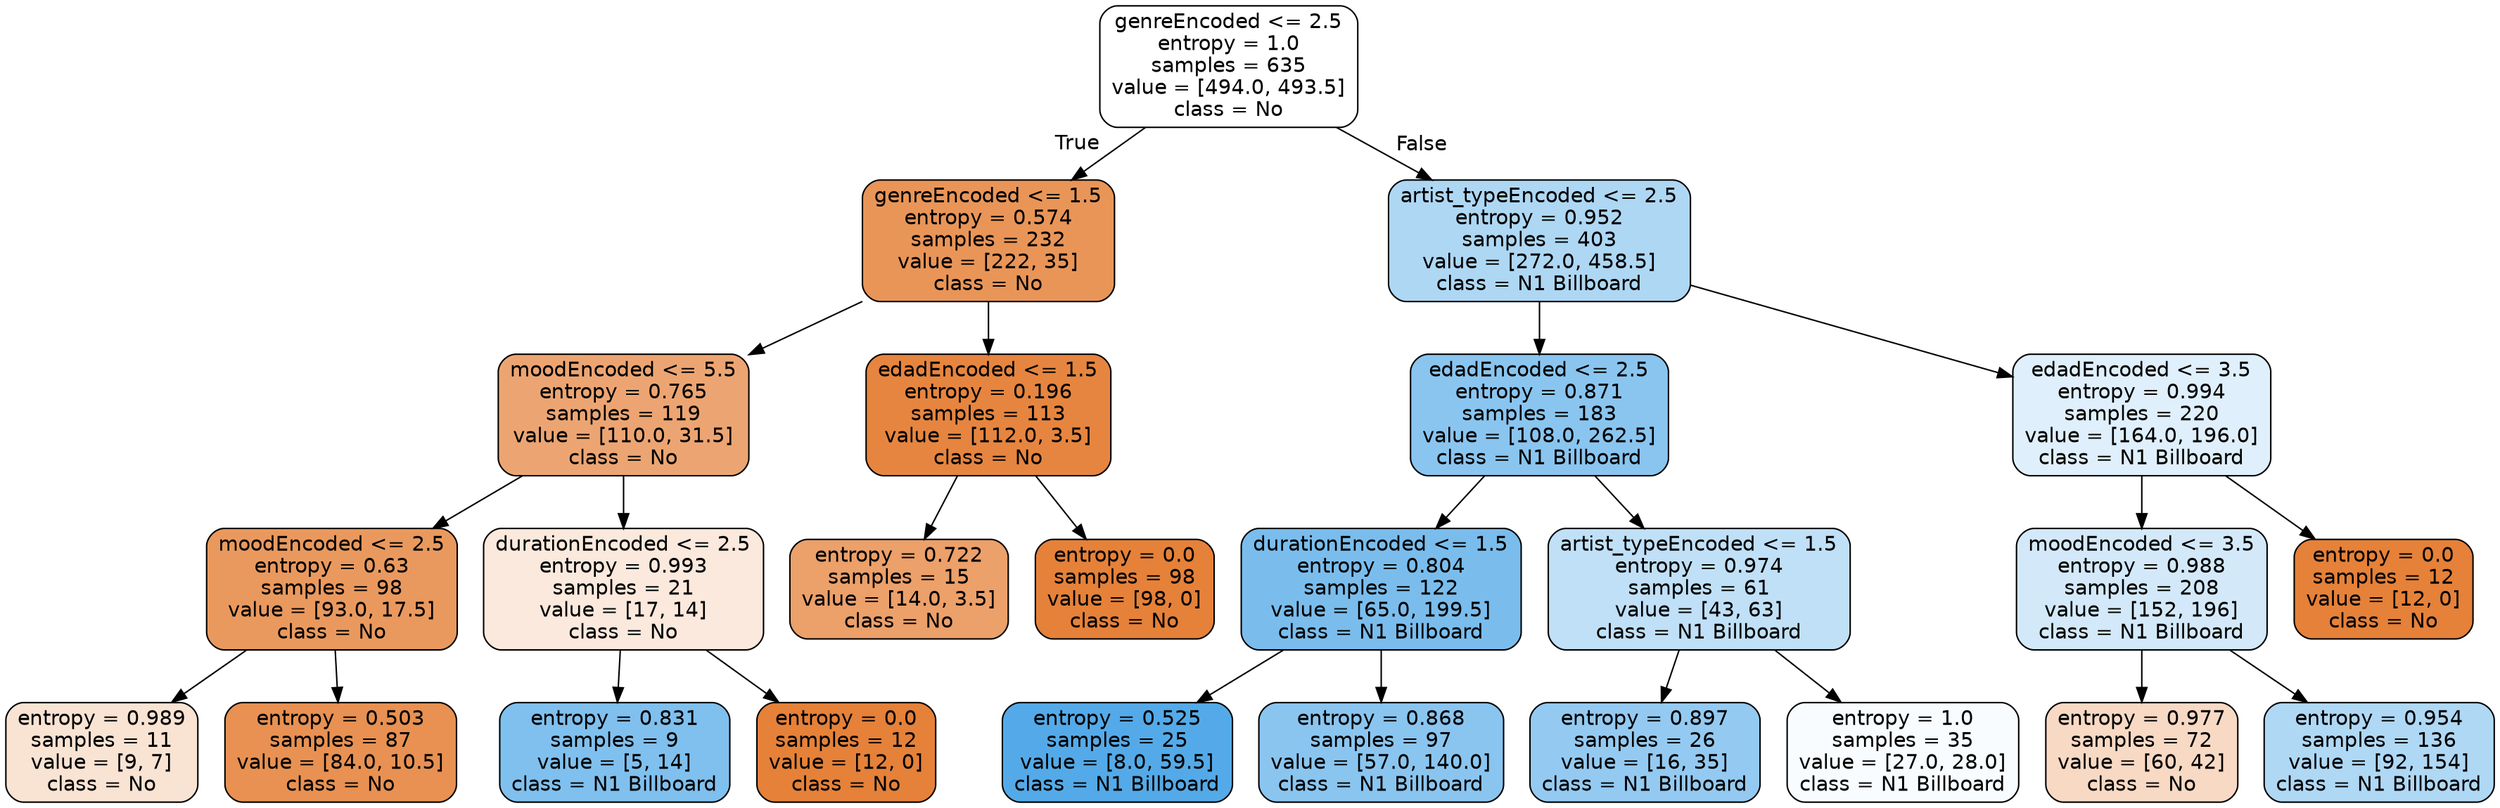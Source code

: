 digraph Tree {
node [shape=box, style="filled, rounded", color="black", fontname="helvetica"] ;
edge [fontname="helvetica"] ;
0 [label="genreEncoded <= 2.5\nentropy = 1.0\nsamples = 635\nvalue = [494.0, 493.5]\nclass = No", fillcolor="#ffffff"] ;
1 [label="genreEncoded <= 1.5\nentropy = 0.574\nsamples = 232\nvalue = [222, 35]\nclass = No", fillcolor="#e99558"] ;
0 -> 1 [labeldistance=2.5, labelangle=45, headlabel="True"] ;
2 [label="moodEncoded <= 5.5\nentropy = 0.765\nsamples = 119\nvalue = [110.0, 31.5]\nclass = No", fillcolor="#eca572"] ;
1 -> 2 ;
3 [label="moodEncoded <= 2.5\nentropy = 0.63\nsamples = 98\nvalue = [93.0, 17.5]\nclass = No", fillcolor="#ea995e"] ;
2 -> 3 ;
4 [label="entropy = 0.989\nsamples = 11\nvalue = [9, 7]\nclass = No", fillcolor="#f9e3d3"] ;
3 -> 4 ;
5 [label="entropy = 0.503\nsamples = 87\nvalue = [84.0, 10.5]\nclass = No", fillcolor="#e89152"] ;
3 -> 5 ;
6 [label="durationEncoded <= 2.5\nentropy = 0.993\nsamples = 21\nvalue = [17, 14]\nclass = No", fillcolor="#fae9dc"] ;
2 -> 6 ;
7 [label="entropy = 0.831\nsamples = 9\nvalue = [5, 14]\nclass = N1 Billboard", fillcolor="#80c0ee"] ;
6 -> 7 ;
8 [label="entropy = 0.0\nsamples = 12\nvalue = [12, 0]\nclass = No", fillcolor="#e58139"] ;
6 -> 8 ;
9 [label="edadEncoded <= 1.5\nentropy = 0.196\nsamples = 113\nvalue = [112.0, 3.5]\nclass = No", fillcolor="#e6853f"] ;
1 -> 9 ;
10 [label="entropy = 0.722\nsamples = 15\nvalue = [14.0, 3.5]\nclass = No", fillcolor="#eca06a"] ;
9 -> 10 ;
11 [label="entropy = 0.0\nsamples = 98\nvalue = [98, 0]\nclass = No", fillcolor="#e58139"] ;
9 -> 11 ;
12 [label="artist_typeEncoded <= 2.5\nentropy = 0.952\nsamples = 403\nvalue = [272.0, 458.5]\nclass = N1 Billboard", fillcolor="#aed7f4"] ;
0 -> 12 [labeldistance=2.5, labelangle=-45, headlabel="False"] ;
13 [label="edadEncoded <= 2.5\nentropy = 0.871\nsamples = 183\nvalue = [108.0, 262.5]\nclass = N1 Billboard", fillcolor="#8ac5f0"] ;
12 -> 13 ;
14 [label="durationEncoded <= 1.5\nentropy = 0.804\nsamples = 122\nvalue = [65.0, 199.5]\nclass = N1 Billboard", fillcolor="#7abded"] ;
13 -> 14 ;
15 [label="entropy = 0.525\nsamples = 25\nvalue = [8.0, 59.5]\nclass = N1 Billboard", fillcolor="#54aae8"] ;
14 -> 15 ;
16 [label="entropy = 0.868\nsamples = 97\nvalue = [57.0, 140.0]\nclass = N1 Billboard", fillcolor="#8ac5f0"] ;
14 -> 16 ;
17 [label="artist_typeEncoded <= 1.5\nentropy = 0.974\nsamples = 61\nvalue = [43, 63]\nclass = N1 Billboard", fillcolor="#c0e0f7"] ;
13 -> 17 ;
18 [label="entropy = 0.897\nsamples = 26\nvalue = [16, 35]\nclass = N1 Billboard", fillcolor="#94caf1"] ;
17 -> 18 ;
19 [label="entropy = 1.0\nsamples = 35\nvalue = [27.0, 28.0]\nclass = N1 Billboard", fillcolor="#f8fcfe"] ;
17 -> 19 ;
20 [label="edadEncoded <= 3.5\nentropy = 0.994\nsamples = 220\nvalue = [164.0, 196.0]\nclass = N1 Billboard", fillcolor="#dfeffb"] ;
12 -> 20 ;
21 [label="moodEncoded <= 3.5\nentropy = 0.988\nsamples = 208\nvalue = [152, 196]\nclass = N1 Billboard", fillcolor="#d3e9f9"] ;
20 -> 21 ;
22 [label="entropy = 0.977\nsamples = 72\nvalue = [60, 42]\nclass = No", fillcolor="#f7d9c4"] ;
21 -> 22 ;
23 [label="entropy = 0.954\nsamples = 136\nvalue = [92, 154]\nclass = N1 Billboard", fillcolor="#afd8f5"] ;
21 -> 23 ;
24 [label="entropy = 0.0\nsamples = 12\nvalue = [12, 0]\nclass = No", fillcolor="#e58139"] ;
20 -> 24 ;
}